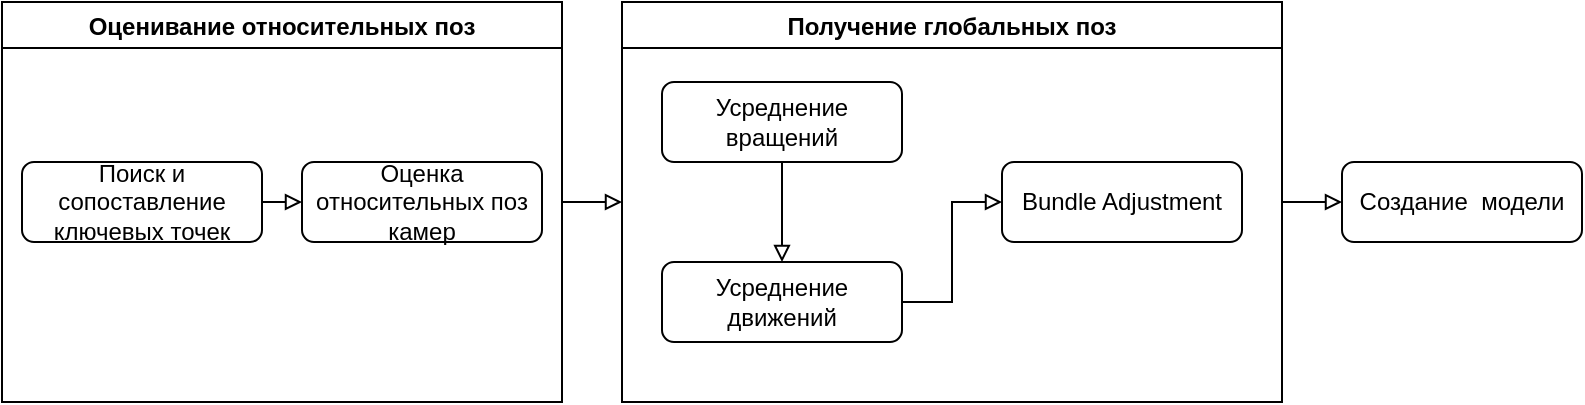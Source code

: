 <mxfile version="14.4.3" type="github">
  <diagram id="C5RBs43oDa-KdzZeNtuy" name="Page-1">
    <mxGraphModel dx="1488" dy="415" grid="1" gridSize="10" guides="1" tooltips="1" connect="1" arrows="1" fold="1" page="1" pageScale="1" pageWidth="827" pageHeight="1169" math="0" shadow="0">
      <root>
        <mxCell id="WIyWlLk6GJQsqaUBKTNV-0" />
        <mxCell id="WIyWlLk6GJQsqaUBKTNV-1" parent="WIyWlLk6GJQsqaUBKTNV-0" />
        <mxCell id="2GLRJSDP7bb-5m_urF_g-1" style="edgeStyle=orthogonalEdgeStyle;rounded=0;orthogonalLoop=1;jettySize=auto;html=1;exitX=1;exitY=0.5;exitDx=0;exitDy=0;entryX=0;entryY=0.5;entryDx=0;entryDy=0;endArrow=block;endFill=0;" edge="1" parent="WIyWlLk6GJQsqaUBKTNV-1" source="WIyWlLk6GJQsqaUBKTNV-3" target="2GLRJSDP7bb-5m_urF_g-0">
          <mxGeometry relative="1" as="geometry" />
        </mxCell>
        <mxCell id="WIyWlLk6GJQsqaUBKTNV-3" value="Поиск и сопоставление ключевых точек" style="rounded=1;whiteSpace=wrap;html=1;fontSize=12;glass=0;strokeWidth=1;shadow=0;" parent="WIyWlLk6GJQsqaUBKTNV-1" vertex="1">
          <mxGeometry y="180" width="120" height="40" as="geometry" />
        </mxCell>
        <mxCell id="2GLRJSDP7bb-5m_urF_g-3" style="edgeStyle=orthogonalEdgeStyle;rounded=0;orthogonalLoop=1;jettySize=auto;html=1;startArrow=none;startFill=0;endArrow=block;endFill=0;entryX=0;entryY=0.5;entryDx=0;entryDy=0;exitX=1;exitY=0.5;exitDx=0;exitDy=0;" edge="1" parent="WIyWlLk6GJQsqaUBKTNV-1" source="2GLRJSDP7bb-5m_urF_g-26" target="2GLRJSDP7bb-5m_urF_g-24">
          <mxGeometry relative="1" as="geometry">
            <mxPoint x="270" y="200" as="sourcePoint" />
            <mxPoint x="290" y="200" as="targetPoint" />
          </mxGeometry>
        </mxCell>
        <mxCell id="2GLRJSDP7bb-5m_urF_g-0" value="Оценка относительных поз камер" style="rounded=1;whiteSpace=wrap;html=1;fontSize=12;glass=0;strokeWidth=1;shadow=0;" vertex="1" parent="WIyWlLk6GJQsqaUBKTNV-1">
          <mxGeometry x="140" y="180" width="120" height="40" as="geometry" />
        </mxCell>
        <mxCell id="2GLRJSDP7bb-5m_urF_g-10" style="edgeStyle=orthogonalEdgeStyle;rounded=0;orthogonalLoop=1;jettySize=auto;html=1;startArrow=none;startFill=0;endArrow=block;endFill=0;exitX=1;exitY=0.5;exitDx=0;exitDy=0;" edge="1" parent="WIyWlLk6GJQsqaUBKTNV-1" source="2GLRJSDP7bb-5m_urF_g-24" target="2GLRJSDP7bb-5m_urF_g-9">
          <mxGeometry relative="1" as="geometry">
            <mxPoint x="640" y="200" as="sourcePoint" />
          </mxGeometry>
        </mxCell>
        <mxCell id="2GLRJSDP7bb-5m_urF_g-9" value="Создание &amp;nbsp;модели" style="rounded=1;whiteSpace=wrap;html=1;fontSize=12;glass=0;strokeWidth=1;shadow=0;" vertex="1" parent="WIyWlLk6GJQsqaUBKTNV-1">
          <mxGeometry x="660" y="180" width="120" height="40" as="geometry" />
        </mxCell>
        <mxCell id="2GLRJSDP7bb-5m_urF_g-24" value="Получение глобальных поз" style="swimlane;" vertex="1" parent="WIyWlLk6GJQsqaUBKTNV-1">
          <mxGeometry x="300" y="100" width="330" height="200" as="geometry" />
        </mxCell>
        <mxCell id="2GLRJSDP7bb-5m_urF_g-2" value="Усреднение вращений" style="rounded=1;whiteSpace=wrap;html=1;fontSize=12;glass=0;strokeWidth=1;shadow=0;" vertex="1" parent="2GLRJSDP7bb-5m_urF_g-24">
          <mxGeometry x="20" y="40" width="120" height="40" as="geometry" />
        </mxCell>
        <mxCell id="2GLRJSDP7bb-5m_urF_g-5" value="Усреднение движений" style="rounded=1;whiteSpace=wrap;html=1;fontSize=12;glass=0;strokeWidth=1;shadow=0;" vertex="1" parent="2GLRJSDP7bb-5m_urF_g-24">
          <mxGeometry x="20" y="130" width="120" height="40" as="geometry" />
        </mxCell>
        <mxCell id="2GLRJSDP7bb-5m_urF_g-6" style="edgeStyle=orthogonalEdgeStyle;rounded=0;orthogonalLoop=1;jettySize=auto;html=1;exitX=0.5;exitY=1;exitDx=0;exitDy=0;entryX=0.5;entryY=0;entryDx=0;entryDy=0;startArrow=none;startFill=0;endArrow=block;endFill=0;" edge="1" parent="2GLRJSDP7bb-5m_urF_g-24" source="2GLRJSDP7bb-5m_urF_g-2" target="2GLRJSDP7bb-5m_urF_g-5">
          <mxGeometry relative="1" as="geometry" />
        </mxCell>
        <mxCell id="2GLRJSDP7bb-5m_urF_g-7" value="Bundle Adjustment" style="rounded=1;whiteSpace=wrap;html=1;fontSize=12;glass=0;strokeWidth=1;shadow=0;" vertex="1" parent="2GLRJSDP7bb-5m_urF_g-24">
          <mxGeometry x="190" y="80" width="120" height="40" as="geometry" />
        </mxCell>
        <mxCell id="2GLRJSDP7bb-5m_urF_g-8" style="edgeStyle=orthogonalEdgeStyle;rounded=0;orthogonalLoop=1;jettySize=auto;html=1;exitX=1;exitY=0.5;exitDx=0;exitDy=0;entryX=0;entryY=0.5;entryDx=0;entryDy=0;startArrow=none;startFill=0;endArrow=block;endFill=0;" edge="1" parent="2GLRJSDP7bb-5m_urF_g-24" source="2GLRJSDP7bb-5m_urF_g-5" target="2GLRJSDP7bb-5m_urF_g-7">
          <mxGeometry relative="1" as="geometry" />
        </mxCell>
        <mxCell id="2GLRJSDP7bb-5m_urF_g-26" value="Оценивание относительных поз" style="swimlane;" vertex="1" parent="WIyWlLk6GJQsqaUBKTNV-1">
          <mxGeometry x="-10" y="100" width="280" height="200" as="geometry" />
        </mxCell>
      </root>
    </mxGraphModel>
  </diagram>
</mxfile>

